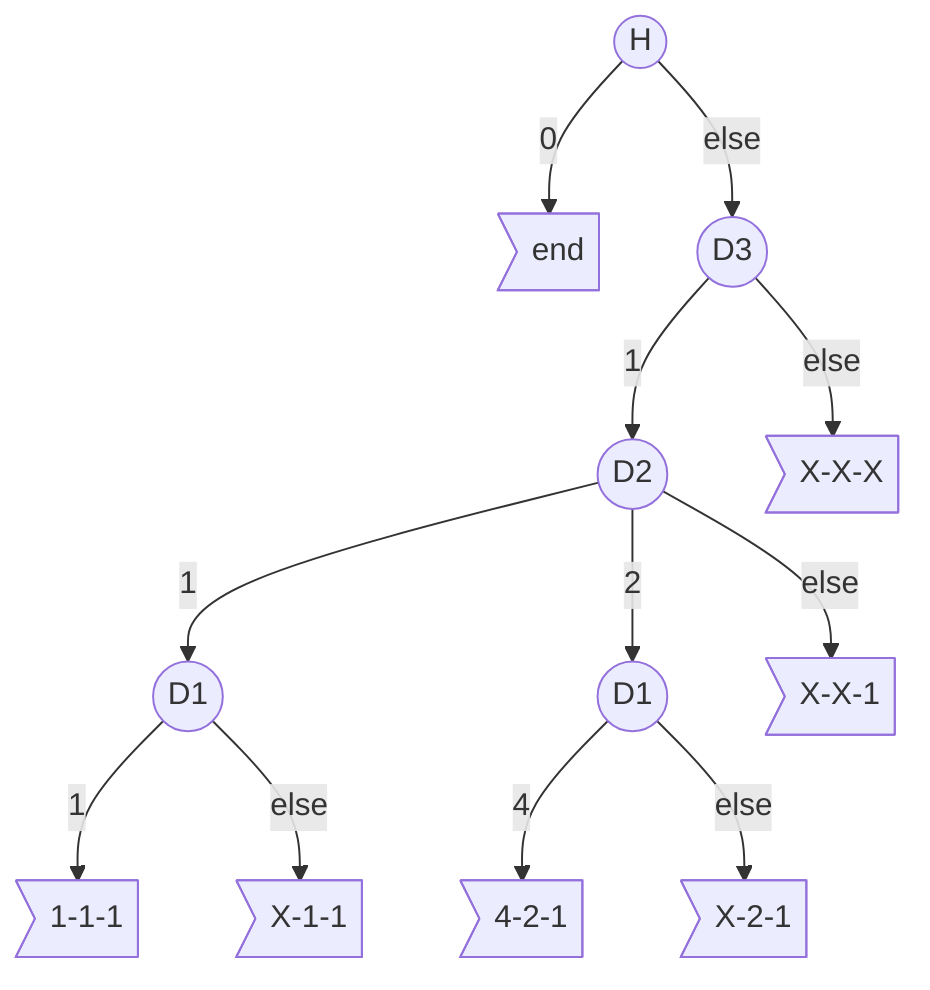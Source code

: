 graph TD;
    H((H)) -- 0 --> END>end];
    H -- else --> D3;
    D3((D3)) -- 1 --> D2((D2));
    D3 -- else --> XXX>X-X-X];
    D2 -- 1 --> D11((D1))
    D2 -- 2 --> D12((D1));
    D2 -- else --> XX1>X-X-1];
    D11 -- 1 --> 111>1-1-1];
    D11 -- else --> X11>X-1-1];
    D12 -- 4 --> 421>4-2-1];
    D12 -- else --> X21>X-2-1];